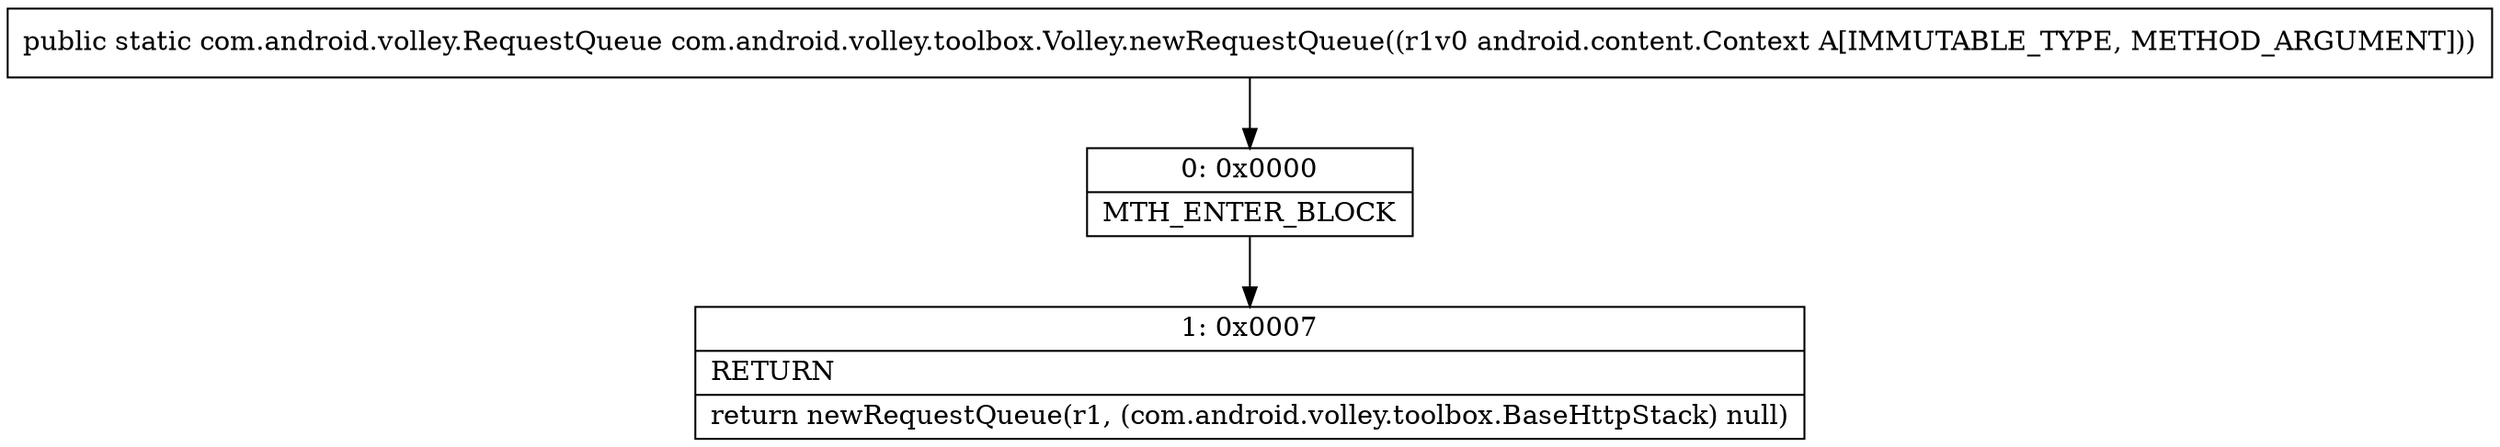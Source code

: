digraph "CFG forcom.android.volley.toolbox.Volley.newRequestQueue(Landroid\/content\/Context;)Lcom\/android\/volley\/RequestQueue;" {
Node_0 [shape=record,label="{0\:\ 0x0000|MTH_ENTER_BLOCK\l}"];
Node_1 [shape=record,label="{1\:\ 0x0007|RETURN\l|return newRequestQueue(r1, (com.android.volley.toolbox.BaseHttpStack) null)\l}"];
MethodNode[shape=record,label="{public static com.android.volley.RequestQueue com.android.volley.toolbox.Volley.newRequestQueue((r1v0 android.content.Context A[IMMUTABLE_TYPE, METHOD_ARGUMENT])) }"];
MethodNode -> Node_0;
Node_0 -> Node_1;
}

